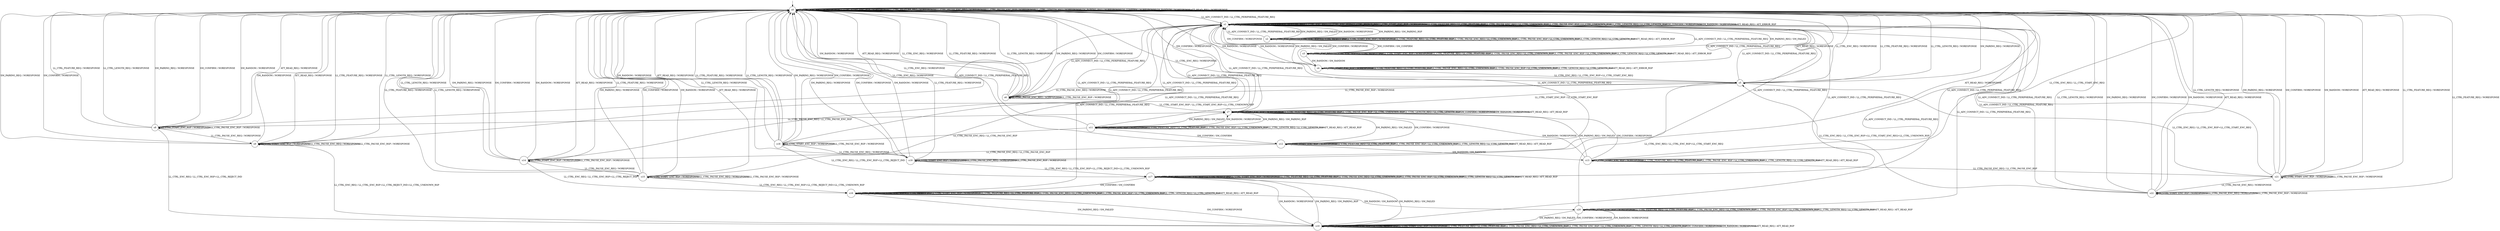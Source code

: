 digraph g {

	s0 [shape="circle" label="s0"];
	s1 [shape="circle" label="s1"];
	s2 [shape="circle" label="s2"];
	s3 [shape="circle" label="s3"];
	s4 [shape="circle" label="s4"];
	s5 [shape="circle" label="s5"];
	s6 [shape="circle" label="s6"];
	s7 [shape="circle" label="s7"];
	s8 [shape="circle" label="s8"];
	s9 [shape="circle" label="s9"];
	s10 [shape="circle" label="s10"];
	s11 [shape="circle" label="s11"];
	s12 [shape="circle" label="s12"];
	s13 [shape="circle" label="s13"];
	s14 [shape="circle" label="s14"];
	s15 [shape="circle" label="s15"];
	s16 [shape="circle" label="s16"];
	s17 [shape="circle" label="s17"];
	s18 [shape="circle" label="s18"];
	s19 [shape="circle" label="s19"];
	s20 [shape="circle" label="s20"];
	s21 [shape="circle" label="s21"];
	s22 [shape="circle" label="s22"];
	s0 -> s1 [label="LL_ADV_CONNECT_IND / LL_CTRL_PERIPHERAL_FEATURE_REQ"];
	s0 -> s0 [label="LL_CTRL_ENC_REQ / NORESPONSE"];
	s0 -> s0 [label="LL_CTRL_START_ENC_RSP / NORESPONSE"];
	s0 -> s0 [label="LL_CTRL_FEATURE_REQ / NORESPONSE"];
	s0 -> s0 [label="LL_CTRL_PAUSE_ENC_REQ / NORESPONSE"];
	s0 -> s0 [label="LL_CTRL_PAUSE_ENC_RSP / NORESPONSE"];
	s0 -> s0 [label="LL_CTRL_LENGTH_REQ / NORESPONSE"];
	s0 -> s0 [label="SM_PAIRING_REQ / NORESPONSE"];
	s0 -> s0 [label="SM_CONFIRM / NORESPONSE"];
	s0 -> s0 [label="SM_RANDOM / NORESPONSE"];
	s0 -> s0 [label="ATT_READ_REQ / NORESPONSE"];
	s1 -> s1 [label="LL_ADV_CONNECT_IND / LL_CTRL_PERIPHERAL_FEATURE_REQ"];
	s1 -> s1 [label="LL_CTRL_ENC_REQ / LL_CTRL_ENC_RSP+LL_CTRL_REJECT_IND"];
	s1 -> s1 [label="LL_CTRL_START_ENC_RSP / NORESPONSE"];
	s1 -> s1 [label="LL_CTRL_FEATURE_REQ / LL_CTRL_FEATURE_RSP"];
	s1 -> s1 [label="LL_CTRL_PAUSE_ENC_REQ / LL_CTRL_UNKNOWN_RSP"];
	s1 -> s1 [label="LL_CTRL_PAUSE_ENC_RSP / LL_CTRL_UNKNOWN_RSP"];
	s1 -> s1 [label="LL_CTRL_LENGTH_REQ / LL_CTRL_LENGTH_RSP"];
	s1 -> s2 [label="SM_PAIRING_REQ / SM_PAIRING_RSP"];
	s1 -> s1 [label="SM_CONFIRM / NORESPONSE"];
	s1 -> s1 [label="SM_RANDOM / NORESPONSE"];
	s1 -> s1 [label="ATT_READ_REQ / ATT_ERROR_RSP"];
	s2 -> s1 [label="LL_ADV_CONNECT_IND / LL_CTRL_PERIPHERAL_FEATURE_REQ"];
	s2 -> s2 [label="LL_CTRL_ENC_REQ / LL_CTRL_ENC_RSP+LL_CTRL_REJECT_IND"];
	s2 -> s2 [label="LL_CTRL_START_ENC_RSP / NORESPONSE"];
	s2 -> s2 [label="LL_CTRL_FEATURE_REQ / LL_CTRL_FEATURE_RSP"];
	s2 -> s2 [label="LL_CTRL_PAUSE_ENC_REQ / LL_CTRL_UNKNOWN_RSP"];
	s2 -> s2 [label="LL_CTRL_PAUSE_ENC_RSP / LL_CTRL_UNKNOWN_RSP"];
	s2 -> s2 [label="LL_CTRL_LENGTH_REQ / LL_CTRL_LENGTH_RSP"];
	s2 -> s1 [label="SM_PAIRING_REQ / SM_FAILED"];
	s2 -> s3 [label="SM_CONFIRM / SM_CONFIRM"];
	s2 -> s1 [label="SM_RANDOM / NORESPONSE"];
	s2 -> s2 [label="ATT_READ_REQ / ATT_ERROR_RSP"];
	s3 -> s1 [label="LL_ADV_CONNECT_IND / LL_CTRL_PERIPHERAL_FEATURE_REQ"];
	s3 -> s3 [label="LL_CTRL_ENC_REQ / LL_CTRL_ENC_RSP+LL_CTRL_REJECT_IND"];
	s3 -> s3 [label="LL_CTRL_START_ENC_RSP / NORESPONSE"];
	s3 -> s3 [label="LL_CTRL_FEATURE_REQ / LL_CTRL_FEATURE_RSP"];
	s3 -> s3 [label="LL_CTRL_PAUSE_ENC_REQ / LL_CTRL_UNKNOWN_RSP"];
	s3 -> s3 [label="LL_CTRL_PAUSE_ENC_RSP / LL_CTRL_UNKNOWN_RSP"];
	s3 -> s3 [label="LL_CTRL_LENGTH_REQ / LL_CTRL_LENGTH_RSP"];
	s3 -> s1 [label="SM_PAIRING_REQ / SM_FAILED"];
	s3 -> s1 [label="SM_CONFIRM / NORESPONSE"];
	s3 -> s4 [label="SM_RANDOM / SM_RANDOM"];
	s3 -> s3 [label="ATT_READ_REQ / ATT_ERROR_RSP"];
	s4 -> s1 [label="LL_ADV_CONNECT_IND / LL_CTRL_PERIPHERAL_FEATURE_REQ"];
	s4 -> s5 [label="LL_CTRL_ENC_REQ / LL_CTRL_ENC_RSP+LL_CTRL_START_ENC_REQ"];
	s4 -> s4 [label="LL_CTRL_START_ENC_RSP / NORESPONSE"];
	s4 -> s4 [label="LL_CTRL_FEATURE_REQ / LL_CTRL_FEATURE_RSP"];
	s4 -> s4 [label="LL_CTRL_PAUSE_ENC_REQ / LL_CTRL_UNKNOWN_RSP"];
	s4 -> s4 [label="LL_CTRL_PAUSE_ENC_RSP / LL_CTRL_UNKNOWN_RSP"];
	s4 -> s4 [label="LL_CTRL_LENGTH_REQ / LL_CTRL_LENGTH_RSP"];
	s4 -> s1 [label="SM_PAIRING_REQ / SM_FAILED"];
	s4 -> s1 [label="SM_CONFIRM / NORESPONSE"];
	s4 -> s1 [label="SM_RANDOM / NORESPONSE"];
	s4 -> s4 [label="ATT_READ_REQ / ATT_ERROR_RSP"];
	s5 -> s1 [label="LL_ADV_CONNECT_IND / LL_CTRL_PERIPHERAL_FEATURE_REQ"];
	s5 -> s0 [label="LL_CTRL_ENC_REQ / NORESPONSE"];
	s5 -> s7 [label="LL_CTRL_START_ENC_RSP / LL_CTRL_START_ENC_RSP"];
	s5 -> s0 [label="LL_CTRL_FEATURE_REQ / NORESPONSE"];
	s5 -> s6 [label="LL_CTRL_PAUSE_ENC_REQ / NORESPONSE"];
	s5 -> s6 [label="LL_CTRL_PAUSE_ENC_RSP / NORESPONSE"];
	s5 -> s0 [label="LL_CTRL_LENGTH_REQ / NORESPONSE"];
	s5 -> s0 [label="SM_PAIRING_REQ / NORESPONSE"];
	s5 -> s0 [label="SM_CONFIRM / NORESPONSE"];
	s5 -> s0 [label="SM_RANDOM / NORESPONSE"];
	s5 -> s0 [label="ATT_READ_REQ / NORESPONSE"];
	s6 -> s1 [label="LL_ADV_CONNECT_IND / LL_CTRL_PERIPHERAL_FEATURE_REQ"];
	s6 -> s0 [label="LL_CTRL_ENC_REQ / NORESPONSE"];
	s6 -> s7 [label="LL_CTRL_START_ENC_RSP / LL_CTRL_START_ENC_RSP+LL_CTRL_UNKNOWN_RSP"];
	s6 -> s0 [label="LL_CTRL_FEATURE_REQ / NORESPONSE"];
	s6 -> s6 [label="LL_CTRL_PAUSE_ENC_REQ / NORESPONSE"];
	s6 -> s6 [label="LL_CTRL_PAUSE_ENC_RSP / NORESPONSE"];
	s6 -> s0 [label="LL_CTRL_LENGTH_REQ / NORESPONSE"];
	s6 -> s0 [label="SM_PAIRING_REQ / NORESPONSE"];
	s6 -> s0 [label="SM_CONFIRM / NORESPONSE"];
	s6 -> s0 [label="SM_RANDOM / NORESPONSE"];
	s6 -> s0 [label="ATT_READ_REQ / NORESPONSE"];
	s7 -> s1 [label="LL_ADV_CONNECT_IND / LL_CTRL_PERIPHERAL_FEATURE_REQ"];
	s7 -> s0 [label="LL_CTRL_ENC_REQ / NORESPONSE"];
	s7 -> s7 [label="LL_CTRL_START_ENC_RSP / NORESPONSE"];
	s7 -> s7 [label="LL_CTRL_FEATURE_REQ / LL_CTRL_FEATURE_RSP"];
	s7 -> s8 [label="LL_CTRL_PAUSE_ENC_REQ / LL_CTRL_PAUSE_ENC_RSP"];
	s7 -> s7 [label="LL_CTRL_PAUSE_ENC_RSP / LL_CTRL_UNKNOWN_RSP"];
	s7 -> s7 [label="LL_CTRL_LENGTH_REQ / LL_CTRL_LENGTH_RSP"];
	s7 -> s11 [label="SM_PAIRING_REQ / SM_PAIRING_RSP"];
	s7 -> s7 [label="SM_CONFIRM / NORESPONSE"];
	s7 -> s7 [label="SM_RANDOM / NORESPONSE"];
	s7 -> s7 [label="ATT_READ_REQ / ATT_READ_RSP"];
	s8 -> s1 [label="LL_ADV_CONNECT_IND / LL_CTRL_PERIPHERAL_FEATURE_REQ"];
	s8 -> s10 [label="LL_CTRL_ENC_REQ / LL_CTRL_ENC_RSP+LL_CTRL_REJECT_IND"];
	s8 -> s8 [label="LL_CTRL_START_ENC_RSP / NORESPONSE"];
	s8 -> s0 [label="LL_CTRL_FEATURE_REQ / NORESPONSE"];
	s8 -> s9 [label="LL_CTRL_PAUSE_ENC_REQ / NORESPONSE"];
	s8 -> s8 [label="LL_CTRL_PAUSE_ENC_RSP / NORESPONSE"];
	s8 -> s0 [label="LL_CTRL_LENGTH_REQ / NORESPONSE"];
	s8 -> s0 [label="SM_PAIRING_REQ / NORESPONSE"];
	s8 -> s0 [label="SM_CONFIRM / NORESPONSE"];
	s8 -> s0 [label="SM_RANDOM / NORESPONSE"];
	s8 -> s0 [label="ATT_READ_REQ / NORESPONSE"];
	s9 -> s1 [label="LL_ADV_CONNECT_IND / LL_CTRL_PERIPHERAL_FEATURE_REQ"];
	s9 -> s10 [label="LL_CTRL_ENC_REQ / LL_CTRL_ENC_RSP+LL_CTRL_REJECT_IND+LL_CTRL_UNKNOWN_RSP"];
	s9 -> s9 [label="LL_CTRL_START_ENC_RSP / NORESPONSE"];
	s9 -> s0 [label="LL_CTRL_FEATURE_REQ / NORESPONSE"];
	s9 -> s9 [label="LL_CTRL_PAUSE_ENC_REQ / NORESPONSE"];
	s9 -> s9 [label="LL_CTRL_PAUSE_ENC_RSP / NORESPONSE"];
	s9 -> s0 [label="LL_CTRL_LENGTH_REQ / NORESPONSE"];
	s9 -> s0 [label="SM_PAIRING_REQ / NORESPONSE"];
	s9 -> s0 [label="SM_CONFIRM / NORESPONSE"];
	s9 -> s0 [label="SM_RANDOM / NORESPONSE"];
	s9 -> s0 [label="ATT_READ_REQ / NORESPONSE"];
	s10 -> s1 [label="LL_ADV_CONNECT_IND / LL_CTRL_PERIPHERAL_FEATURE_REQ"];
	s10 -> s10 [label="LL_CTRL_ENC_REQ / LL_CTRL_ENC_RSP+LL_CTRL_REJECT_IND"];
	s10 -> s10 [label="LL_CTRL_START_ENC_RSP / NORESPONSE"];
	s10 -> s10 [label="LL_CTRL_FEATURE_REQ / LL_CTRL_FEATURE_RSP"];
	s10 -> s10 [label="LL_CTRL_PAUSE_ENC_REQ / LL_CTRL_UNKNOWN_RSP"];
	s10 -> s10 [label="LL_CTRL_PAUSE_ENC_RSP / LL_CTRL_UNKNOWN_RSP"];
	s10 -> s10 [label="LL_CTRL_LENGTH_REQ / LL_CTRL_LENGTH_RSP"];
	s10 -> s17 [label="SM_PAIRING_REQ / SM_PAIRING_RSP"];
	s10 -> s10 [label="SM_CONFIRM / NORESPONSE"];
	s10 -> s10 [label="SM_RANDOM / NORESPONSE"];
	s10 -> s10 [label="ATT_READ_REQ / ATT_READ_RSP"];
	s11 -> s1 [label="LL_ADV_CONNECT_IND / LL_CTRL_PERIPHERAL_FEATURE_REQ"];
	s11 -> s0 [label="LL_CTRL_ENC_REQ / NORESPONSE"];
	s11 -> s11 [label="LL_CTRL_START_ENC_RSP / NORESPONSE"];
	s11 -> s11 [label="LL_CTRL_FEATURE_REQ / LL_CTRL_FEATURE_RSP"];
	s11 -> s18 [label="LL_CTRL_PAUSE_ENC_REQ / LL_CTRL_PAUSE_ENC_RSP"];
	s11 -> s11 [label="LL_CTRL_PAUSE_ENC_RSP / LL_CTRL_UNKNOWN_RSP"];
	s11 -> s11 [label="LL_CTRL_LENGTH_REQ / LL_CTRL_LENGTH_RSP"];
	s11 -> s7 [label="SM_PAIRING_REQ / SM_FAILED"];
	s11 -> s12 [label="SM_CONFIRM / SM_CONFIRM"];
	s11 -> s7 [label="SM_RANDOM / NORESPONSE"];
	s11 -> s11 [label="ATT_READ_REQ / ATT_READ_RSP"];
	s12 -> s1 [label="LL_ADV_CONNECT_IND / LL_CTRL_PERIPHERAL_FEATURE_REQ"];
	s12 -> s0 [label="LL_CTRL_ENC_REQ / NORESPONSE"];
	s12 -> s12 [label="LL_CTRL_START_ENC_RSP / NORESPONSE"];
	s12 -> s12 [label="LL_CTRL_FEATURE_REQ / LL_CTRL_FEATURE_RSP"];
	s12 -> s14 [label="LL_CTRL_PAUSE_ENC_REQ / LL_CTRL_PAUSE_ENC_RSP"];
	s12 -> s12 [label="LL_CTRL_PAUSE_ENC_RSP / LL_CTRL_UNKNOWN_RSP"];
	s12 -> s12 [label="LL_CTRL_LENGTH_REQ / LL_CTRL_LENGTH_RSP"];
	s12 -> s7 [label="SM_PAIRING_REQ / SM_FAILED"];
	s12 -> s7 [label="SM_CONFIRM / NORESPONSE"];
	s12 -> s13 [label="SM_RANDOM / SM_RANDOM"];
	s12 -> s12 [label="ATT_READ_REQ / ATT_READ_RSP"];
	s13 -> s1 [label="LL_ADV_CONNECT_IND / LL_CTRL_PERIPHERAL_FEATURE_REQ"];
	s13 -> s0 [label="LL_CTRL_ENC_REQ / LL_CTRL_START_ENC_REQ"];
	s13 -> s13 [label="LL_CTRL_START_ENC_RSP / NORESPONSE"];
	s13 -> s13 [label="LL_CTRL_FEATURE_REQ / LL_CTRL_FEATURE_RSP"];
	s13 -> s21 [label="LL_CTRL_PAUSE_ENC_REQ / LL_CTRL_PAUSE_ENC_RSP"];
	s13 -> s13 [label="LL_CTRL_PAUSE_ENC_RSP / LL_CTRL_UNKNOWN_RSP"];
	s13 -> s13 [label="LL_CTRL_LENGTH_REQ / LL_CTRL_LENGTH_RSP"];
	s13 -> s7 [label="SM_PAIRING_REQ / SM_FAILED"];
	s13 -> s7 [label="SM_CONFIRM / NORESPONSE"];
	s13 -> s7 [label="SM_RANDOM / NORESPONSE"];
	s13 -> s13 [label="ATT_READ_REQ / ATT_READ_RSP"];
	s14 -> s1 [label="LL_ADV_CONNECT_IND / LL_CTRL_PERIPHERAL_FEATURE_REQ"];
	s14 -> s16 [label="LL_CTRL_ENC_REQ / LL_CTRL_ENC_RSP+LL_CTRL_REJECT_IND"];
	s14 -> s14 [label="LL_CTRL_START_ENC_RSP / NORESPONSE"];
	s14 -> s0 [label="LL_CTRL_FEATURE_REQ / NORESPONSE"];
	s14 -> s15 [label="LL_CTRL_PAUSE_ENC_REQ / NORESPONSE"];
	s14 -> s14 [label="LL_CTRL_PAUSE_ENC_RSP / NORESPONSE"];
	s14 -> s0 [label="LL_CTRL_LENGTH_REQ / NORESPONSE"];
	s14 -> s0 [label="SM_PAIRING_REQ / NORESPONSE"];
	s14 -> s0 [label="SM_CONFIRM / NORESPONSE"];
	s14 -> s0 [label="SM_RANDOM / NORESPONSE"];
	s14 -> s0 [label="ATT_READ_REQ / NORESPONSE"];
	s15 -> s1 [label="LL_ADV_CONNECT_IND / LL_CTRL_PERIPHERAL_FEATURE_REQ"];
	s15 -> s16 [label="LL_CTRL_ENC_REQ / LL_CTRL_ENC_RSP+LL_CTRL_REJECT_IND+LL_CTRL_UNKNOWN_RSP"];
	s15 -> s15 [label="LL_CTRL_START_ENC_RSP / NORESPONSE"];
	s15 -> s0 [label="LL_CTRL_FEATURE_REQ / NORESPONSE"];
	s15 -> s15 [label="LL_CTRL_PAUSE_ENC_REQ / NORESPONSE"];
	s15 -> s15 [label="LL_CTRL_PAUSE_ENC_RSP / NORESPONSE"];
	s15 -> s0 [label="LL_CTRL_LENGTH_REQ / NORESPONSE"];
	s15 -> s0 [label="SM_PAIRING_REQ / NORESPONSE"];
	s15 -> s0 [label="SM_CONFIRM / NORESPONSE"];
	s15 -> s0 [label="SM_RANDOM / NORESPONSE"];
	s15 -> s0 [label="ATT_READ_REQ / NORESPONSE"];
	s16 -> s1 [label="LL_ADV_CONNECT_IND / LL_CTRL_PERIPHERAL_FEATURE_REQ"];
	s16 -> s16 [label="LL_CTRL_ENC_REQ / LL_CTRL_ENC_RSP+LL_CTRL_REJECT_IND"];
	s16 -> s16 [label="LL_CTRL_START_ENC_RSP / NORESPONSE"];
	s16 -> s16 [label="LL_CTRL_FEATURE_REQ / LL_CTRL_FEATURE_RSP"];
	s16 -> s16 [label="LL_CTRL_PAUSE_ENC_REQ / LL_CTRL_UNKNOWN_RSP"];
	s16 -> s16 [label="LL_CTRL_PAUSE_ENC_RSP / LL_CTRL_UNKNOWN_RSP"];
	s16 -> s16 [label="LL_CTRL_LENGTH_REQ / LL_CTRL_LENGTH_RSP"];
	s16 -> s10 [label="SM_PAIRING_REQ / SM_FAILED"];
	s16 -> s10 [label="SM_CONFIRM / NORESPONSE"];
	s16 -> s20 [label="SM_RANDOM / SM_RANDOM"];
	s16 -> s16 [label="ATT_READ_REQ / ATT_READ_RSP"];
	s17 -> s1 [label="LL_ADV_CONNECT_IND / LL_CTRL_PERIPHERAL_FEATURE_REQ"];
	s17 -> s17 [label="LL_CTRL_ENC_REQ / LL_CTRL_ENC_RSP+LL_CTRL_REJECT_IND"];
	s17 -> s17 [label="LL_CTRL_START_ENC_RSP / NORESPONSE"];
	s17 -> s17 [label="LL_CTRL_FEATURE_REQ / LL_CTRL_FEATURE_RSP"];
	s17 -> s17 [label="LL_CTRL_PAUSE_ENC_REQ / LL_CTRL_UNKNOWN_RSP"];
	s17 -> s17 [label="LL_CTRL_PAUSE_ENC_RSP / LL_CTRL_UNKNOWN_RSP"];
	s17 -> s17 [label="LL_CTRL_LENGTH_REQ / LL_CTRL_LENGTH_RSP"];
	s17 -> s10 [label="SM_PAIRING_REQ / SM_FAILED"];
	s17 -> s16 [label="SM_CONFIRM / SM_CONFIRM"];
	s17 -> s10 [label="SM_RANDOM / NORESPONSE"];
	s17 -> s17 [label="ATT_READ_REQ / ATT_READ_RSP"];
	s18 -> s1 [label="LL_ADV_CONNECT_IND / LL_CTRL_PERIPHERAL_FEATURE_REQ"];
	s18 -> s17 [label="LL_CTRL_ENC_REQ / LL_CTRL_ENC_RSP+LL_CTRL_REJECT_IND"];
	s18 -> s18 [label="LL_CTRL_START_ENC_RSP / NORESPONSE"];
	s18 -> s0 [label="LL_CTRL_FEATURE_REQ / NORESPONSE"];
	s18 -> s19 [label="LL_CTRL_PAUSE_ENC_REQ / NORESPONSE"];
	s18 -> s18 [label="LL_CTRL_PAUSE_ENC_RSP / NORESPONSE"];
	s18 -> s0 [label="LL_CTRL_LENGTH_REQ / NORESPONSE"];
	s18 -> s0 [label="SM_PAIRING_REQ / NORESPONSE"];
	s18 -> s0 [label="SM_CONFIRM / NORESPONSE"];
	s18 -> s0 [label="SM_RANDOM / NORESPONSE"];
	s18 -> s0 [label="ATT_READ_REQ / NORESPONSE"];
	s19 -> s1 [label="LL_ADV_CONNECT_IND / LL_CTRL_PERIPHERAL_FEATURE_REQ"];
	s19 -> s17 [label="LL_CTRL_ENC_REQ / LL_CTRL_ENC_RSP+LL_CTRL_REJECT_IND+LL_CTRL_UNKNOWN_RSP"];
	s19 -> s19 [label="LL_CTRL_START_ENC_RSP / NORESPONSE"];
	s19 -> s0 [label="LL_CTRL_FEATURE_REQ / NORESPONSE"];
	s19 -> s19 [label="LL_CTRL_PAUSE_ENC_REQ / NORESPONSE"];
	s19 -> s19 [label="LL_CTRL_PAUSE_ENC_RSP / NORESPONSE"];
	s19 -> s0 [label="LL_CTRL_LENGTH_REQ / NORESPONSE"];
	s19 -> s0 [label="SM_PAIRING_REQ / NORESPONSE"];
	s19 -> s0 [label="SM_CONFIRM / NORESPONSE"];
	s19 -> s0 [label="SM_RANDOM / NORESPONSE"];
	s19 -> s0 [label="ATT_READ_REQ / NORESPONSE"];
	s20 -> s1 [label="LL_ADV_CONNECT_IND / LL_CTRL_PERIPHERAL_FEATURE_REQ"];
	s20 -> s5 [label="LL_CTRL_ENC_REQ / LL_CTRL_ENC_RSP+LL_CTRL_START_ENC_REQ"];
	s20 -> s20 [label="LL_CTRL_START_ENC_RSP / NORESPONSE"];
	s20 -> s20 [label="LL_CTRL_FEATURE_REQ / LL_CTRL_FEATURE_RSP"];
	s20 -> s20 [label="LL_CTRL_PAUSE_ENC_REQ / LL_CTRL_UNKNOWN_RSP"];
	s20 -> s20 [label="LL_CTRL_PAUSE_ENC_RSP / LL_CTRL_UNKNOWN_RSP"];
	s20 -> s20 [label="LL_CTRL_LENGTH_REQ / LL_CTRL_LENGTH_RSP"];
	s20 -> s10 [label="SM_PAIRING_REQ / SM_FAILED"];
	s20 -> s10 [label="SM_CONFIRM / NORESPONSE"];
	s20 -> s10 [label="SM_RANDOM / NORESPONSE"];
	s20 -> s20 [label="ATT_READ_REQ / ATT_READ_RSP"];
	s21 -> s1 [label="LL_ADV_CONNECT_IND / LL_CTRL_PERIPHERAL_FEATURE_REQ"];
	s21 -> s5 [label="LL_CTRL_ENC_REQ / LL_CTRL_ENC_RSP+LL_CTRL_START_ENC_REQ"];
	s21 -> s21 [label="LL_CTRL_START_ENC_RSP / NORESPONSE"];
	s21 -> s0 [label="LL_CTRL_FEATURE_REQ / NORESPONSE"];
	s21 -> s22 [label="LL_CTRL_PAUSE_ENC_REQ / NORESPONSE"];
	s21 -> s21 [label="LL_CTRL_PAUSE_ENC_RSP / NORESPONSE"];
	s21 -> s0 [label="LL_CTRL_LENGTH_REQ / NORESPONSE"];
	s21 -> s0 [label="SM_PAIRING_REQ / NORESPONSE"];
	s21 -> s0 [label="SM_CONFIRM / NORESPONSE"];
	s21 -> s0 [label="SM_RANDOM / NORESPONSE"];
	s21 -> s0 [label="ATT_READ_REQ / NORESPONSE"];
	s22 -> s1 [label="LL_ADV_CONNECT_IND / LL_CTRL_PERIPHERAL_FEATURE_REQ"];
	s22 -> s5 [label="LL_CTRL_ENC_REQ / LL_CTRL_ENC_RSP+LL_CTRL_START_ENC_REQ+LL_CTRL_UNKNOWN_RSP"];
	s22 -> s22 [label="LL_CTRL_START_ENC_RSP / NORESPONSE"];
	s22 -> s0 [label="LL_CTRL_FEATURE_REQ / NORESPONSE"];
	s22 -> s22 [label="LL_CTRL_PAUSE_ENC_REQ / NORESPONSE"];
	s22 -> s22 [label="LL_CTRL_PAUSE_ENC_RSP / NORESPONSE"];
	s22 -> s0 [label="LL_CTRL_LENGTH_REQ / NORESPONSE"];
	s22 -> s0 [label="SM_PAIRING_REQ / NORESPONSE"];
	s22 -> s0 [label="SM_CONFIRM / NORESPONSE"];
	s22 -> s0 [label="SM_RANDOM / NORESPONSE"];
	s22 -> s0 [label="ATT_READ_REQ / NORESPONSE"];

__start0 [label="" shape="none" width="0" height="0"];
__start0 -> s0;

}
